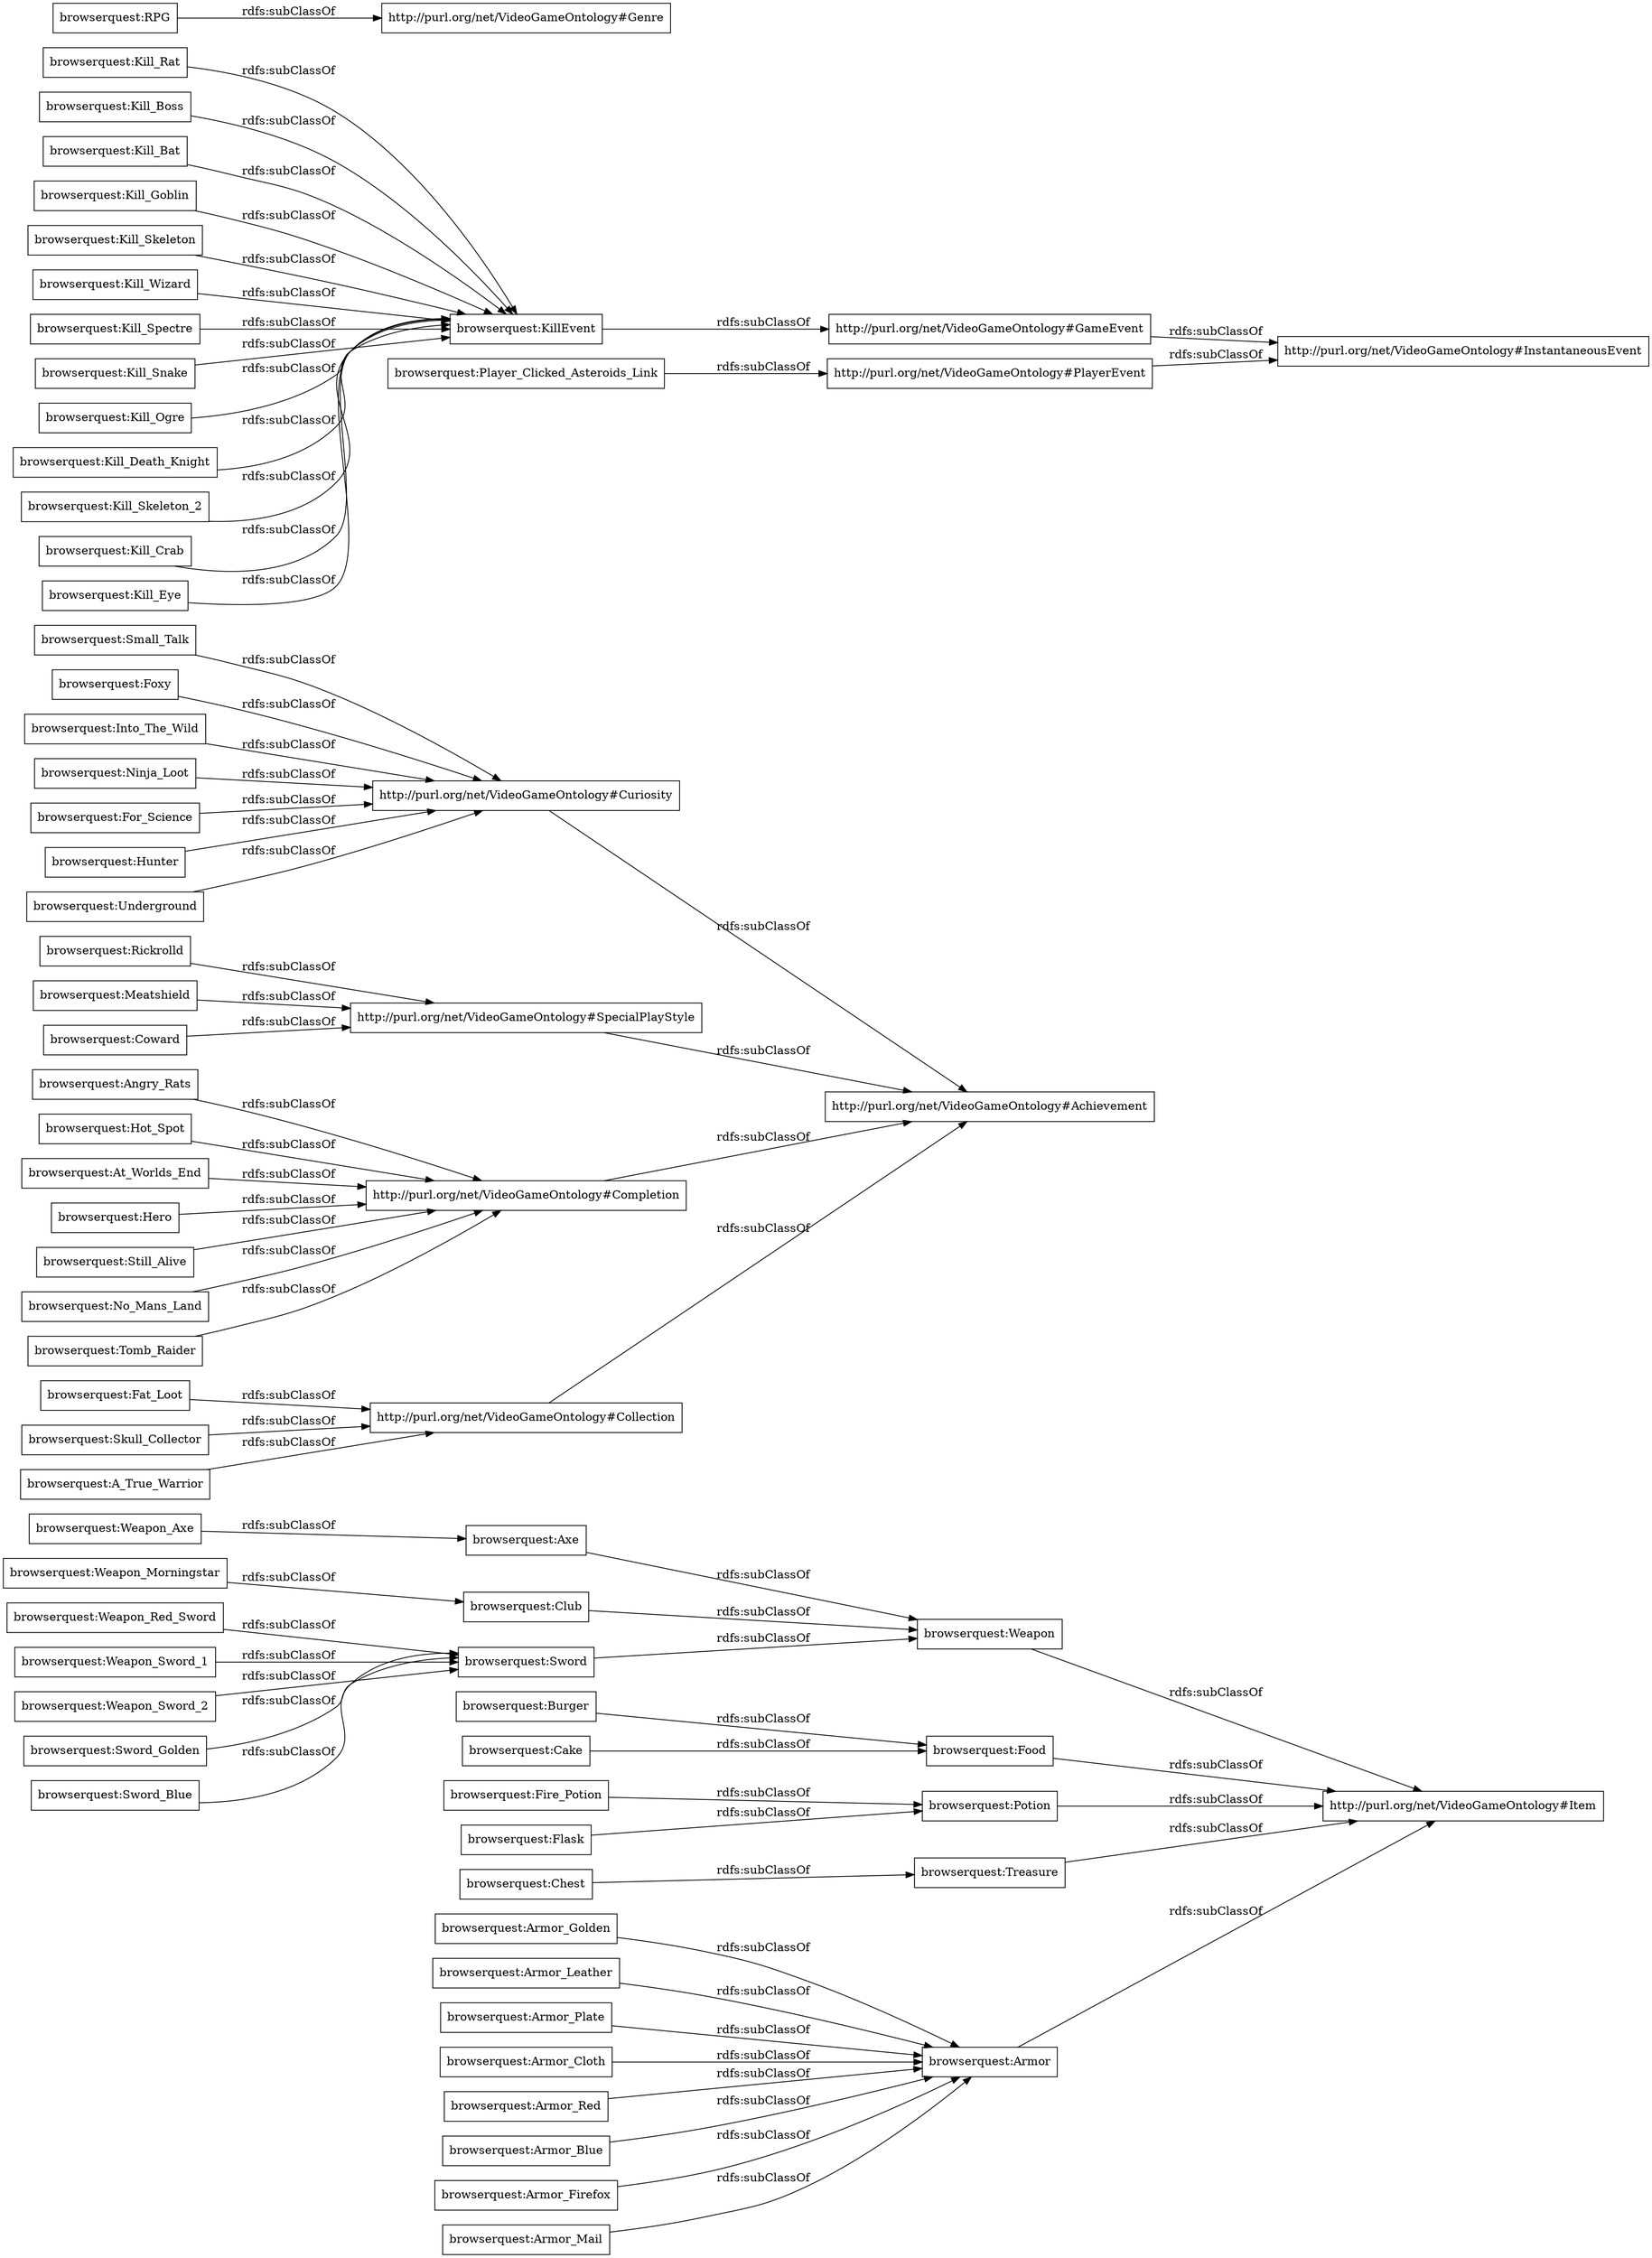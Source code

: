 digraph ar2dtool_diagram { 
rankdir=LR;
size="1000"
node [shape = rectangle, color="black"]; "browserquest:Armor_Golden" "browserquest:Fat_Loot" "browserquest:Kill_Rat" "browserquest:Weapon_Sword_1" "browserquest:Kill_Boss" "browserquest:Armor_Plate" "browserquest:Kill_Bat" "browserquest:Tomb_Raider" "browserquest:Angry_Rats" "browserquest:Armor_Cloth" "browserquest:Fire_Potion" "browserquest:Kill_Goblin" "browserquest:Underground" "browserquest:Coward" "http://purl.org/net/VideoGameOntology#InstantaneousEvent" "http://purl.org/net/VideoGameOntology#Curiosity" "http://purl.org/net/VideoGameOntology#Item" "browserquest:A_True_Warrior" "http://purl.org/net/VideoGameOntology#Genre" "browserquest:Weapon_Sword_2" "browserquest:Rickrolld" "browserquest:Kill_Skeleton" "browserquest:Weapon" "browserquest:Armor_Red" "browserquest:Hot_Spot" "browserquest:Weapon_Axe" "http://purl.org/net/VideoGameOntology#SpecialPlayStyle" "browserquest:Small_Talk" "browserquest:At_Worlds_End" "browserquest:Kill_Wizard" "browserquest:RPG" "browserquest:Sword_Golden" "http://purl.org/net/VideoGameOntology#Achievement" "browserquest:Food" "browserquest:Kill_Spectre" "browserquest:Armor" "http://purl.org/net/VideoGameOntology#Collection" "browserquest:Foxy" "browserquest:Club" "browserquest:Player_Clicked_Asteroids_Link" "browserquest:Flask" "browserquest:Kill_Snake" "browserquest:Sword" "browserquest:Weapon_Morningstar" "http://purl.org/net/VideoGameOntology#PlayerEvent" "browserquest:Into_The_Wild" "browserquest:Kill_Ogre" "browserquest:Kill_Death_Knight" "browserquest:Chest" "browserquest:Ninja_Loot" "browserquest:Armor_Blue" "browserquest:Hero" "browserquest:Potion" "browserquest:Sword_Blue" "browserquest:Still_Alive" "browserquest:Skull_Collector" "browserquest:Axe" "browserquest:Kill_Skeleton_2" "browserquest:Burger" "browserquest:Armor_Firefox" "browserquest:Cake" "browserquest:Armor_Mail" "browserquest:For_Science" "http://purl.org/net/VideoGameOntology#Completion" "browserquest:Meatshield" "browserquest:Kill_Crab" "browserquest:Weapon_Red_Sword" "browserquest:Armor_Leather" "http://purl.org/net/VideoGameOntology#GameEvent" "browserquest:Kill_Eye" "browserquest:Hunter" "browserquest:KillEvent" "browserquest:Treasure" "browserquest:No_Mans_Land" ; /*classes style*/
	"browserquest:Kill_Wizard" -> "browserquest:KillEvent" [ label = "rdfs:subClassOf" ];
	"browserquest:Kill_Crab" -> "browserquest:KillEvent" [ label = "rdfs:subClassOf" ];
	"browserquest:Axe" -> "browserquest:Weapon" [ label = "rdfs:subClassOf" ];
	"browserquest:Sword" -> "browserquest:Weapon" [ label = "rdfs:subClassOf" ];
	"browserquest:Flask" -> "browserquest:Potion" [ label = "rdfs:subClassOf" ];
	"browserquest:Fat_Loot" -> "http://purl.org/net/VideoGameOntology#Collection" [ label = "rdfs:subClassOf" ];
	"browserquest:For_Science" -> "http://purl.org/net/VideoGameOntology#Curiosity" [ label = "rdfs:subClassOf" ];
	"http://purl.org/net/VideoGameOntology#Completion" -> "http://purl.org/net/VideoGameOntology#Achievement" [ label = "rdfs:subClassOf" ];
	"browserquest:Kill_Rat" -> "browserquest:KillEvent" [ label = "rdfs:subClassOf" ];
	"browserquest:At_Worlds_End" -> "http://purl.org/net/VideoGameOntology#Completion" [ label = "rdfs:subClassOf" ];
	"browserquest:Kill_Boss" -> "browserquest:KillEvent" [ label = "rdfs:subClassOf" ];
	"browserquest:Skull_Collector" -> "http://purl.org/net/VideoGameOntology#Collection" [ label = "rdfs:subClassOf" ];
	"browserquest:Kill_Ogre" -> "browserquest:KillEvent" [ label = "rdfs:subClassOf" ];
	"browserquest:Fire_Potion" -> "browserquest:Potion" [ label = "rdfs:subClassOf" ];
	"browserquest:Kill_Skeleton" -> "browserquest:KillEvent" [ label = "rdfs:subClassOf" ];
	"browserquest:Hunter" -> "http://purl.org/net/VideoGameOntology#Curiosity" [ label = "rdfs:subClassOf" ];
	"browserquest:Coward" -> "http://purl.org/net/VideoGameOntology#SpecialPlayStyle" [ label = "rdfs:subClassOf" ];
	"browserquest:Kill_Spectre" -> "browserquest:KillEvent" [ label = "rdfs:subClassOf" ];
	"browserquest:A_True_Warrior" -> "http://purl.org/net/VideoGameOntology#Collection" [ label = "rdfs:subClassOf" ];
	"browserquest:Cake" -> "browserquest:Food" [ label = "rdfs:subClassOf" ];
	"browserquest:Meatshield" -> "http://purl.org/net/VideoGameOntology#SpecialPlayStyle" [ label = "rdfs:subClassOf" ];
	"browserquest:Kill_Goblin" -> "browserquest:KillEvent" [ label = "rdfs:subClassOf" ];
	"browserquest:Sword_Golden" -> "browserquest:Sword" [ label = "rdfs:subClassOf" ];
	"browserquest:No_Mans_Land" -> "http://purl.org/net/VideoGameOntology#Completion" [ label = "rdfs:subClassOf" ];
	"browserquest:Kill_Skeleton_2" -> "browserquest:KillEvent" [ label = "rdfs:subClassOf" ];
	"browserquest:Kill_Eye" -> "browserquest:KillEvent" [ label = "rdfs:subClassOf" ];
	"browserquest:Weapon_Morningstar" -> "browserquest:Club" [ label = "rdfs:subClassOf" ];
	"browserquest:Armor" -> "http://purl.org/net/VideoGameOntology#Item" [ label = "rdfs:subClassOf" ];
	"browserquest:Kill_Snake" -> "browserquest:KillEvent" [ label = "rdfs:subClassOf" ];
	"http://purl.org/net/VideoGameOntology#GameEvent" -> "http://purl.org/net/VideoGameOntology#InstantaneousEvent" [ label = "rdfs:subClassOf" ];
	"browserquest:Player_Clicked_Asteroids_Link" -> "http://purl.org/net/VideoGameOntology#PlayerEvent" [ label = "rdfs:subClassOf" ];
	"browserquest:Kill_Death_Knight" -> "browserquest:KillEvent" [ label = "rdfs:subClassOf" ];
	"browserquest:Armor_Plate" -> "browserquest:Armor" [ label = "rdfs:subClassOf" ];
	"http://purl.org/net/VideoGameOntology#SpecialPlayStyle" -> "http://purl.org/net/VideoGameOntology#Achievement" [ label = "rdfs:subClassOf" ];
	"browserquest:KillEvent" -> "http://purl.org/net/VideoGameOntology#GameEvent" [ label = "rdfs:subClassOf" ];
	"browserquest:Chest" -> "browserquest:Treasure" [ label = "rdfs:subClassOf" ];
	"browserquest:Weapon_Sword_2" -> "browserquest:Sword" [ label = "rdfs:subClassOf" ];
	"browserquest:Tomb_Raider" -> "http://purl.org/net/VideoGameOntology#Completion" [ label = "rdfs:subClassOf" ];
	"browserquest:Armor_Blue" -> "browserquest:Armor" [ label = "rdfs:subClassOf" ];
	"browserquest:Hero" -> "http://purl.org/net/VideoGameOntology#Completion" [ label = "rdfs:subClassOf" ];
	"browserquest:Sword_Blue" -> "browserquest:Sword" [ label = "rdfs:subClassOf" ];
	"browserquest:Treasure" -> "http://purl.org/net/VideoGameOntology#Item" [ label = "rdfs:subClassOf" ];
	"http://purl.org/net/VideoGameOntology#Curiosity" -> "http://purl.org/net/VideoGameOntology#Achievement" [ label = "rdfs:subClassOf" ];
	"browserquest:Into_The_Wild" -> "http://purl.org/net/VideoGameOntology#Curiosity" [ label = "rdfs:subClassOf" ];
	"browserquest:Underground" -> "http://purl.org/net/VideoGameOntology#Curiosity" [ label = "rdfs:subClassOf" ];
	"browserquest:Still_Alive" -> "http://purl.org/net/VideoGameOntology#Completion" [ label = "rdfs:subClassOf" ];
	"browserquest:Armor_Cloth" -> "browserquest:Armor" [ label = "rdfs:subClassOf" ];
	"browserquest:Kill_Bat" -> "browserquest:KillEvent" [ label = "rdfs:subClassOf" ];
	"browserquest:Weapon_Sword_1" -> "browserquest:Sword" [ label = "rdfs:subClassOf" ];
	"browserquest:Burger" -> "browserquest:Food" [ label = "rdfs:subClassOf" ];
	"browserquest:Weapon" -> "http://purl.org/net/VideoGameOntology#Item" [ label = "rdfs:subClassOf" ];
	"browserquest:Potion" -> "http://purl.org/net/VideoGameOntology#Item" [ label = "rdfs:subClassOf" ];
	"browserquest:Food" -> "http://purl.org/net/VideoGameOntology#Item" [ label = "rdfs:subClassOf" ];
	"browserquest:Weapon_Red_Sword" -> "browserquest:Sword" [ label = "rdfs:subClassOf" ];
	"browserquest:Weapon_Axe" -> "browserquest:Axe" [ label = "rdfs:subClassOf" ];
	"browserquest:Rickrolld" -> "http://purl.org/net/VideoGameOntology#SpecialPlayStyle" [ label = "rdfs:subClassOf" ];
	"browserquest:Hot_Spot" -> "http://purl.org/net/VideoGameOntology#Completion" [ label = "rdfs:subClassOf" ];
	"browserquest:Ninja_Loot" -> "http://purl.org/net/VideoGameOntology#Curiosity" [ label = "rdfs:subClassOf" ];
	"browserquest:RPG" -> "http://purl.org/net/VideoGameOntology#Genre" [ label = "rdfs:subClassOf" ];
	"browserquest:Club" -> "browserquest:Weapon" [ label = "rdfs:subClassOf" ];
	"browserquest:Small_Talk" -> "http://purl.org/net/VideoGameOntology#Curiosity" [ label = "rdfs:subClassOf" ];
	"browserquest:Armor_Firefox" -> "browserquest:Armor" [ label = "rdfs:subClassOf" ];
	"http://purl.org/net/VideoGameOntology#Collection" -> "http://purl.org/net/VideoGameOntology#Achievement" [ label = "rdfs:subClassOf" ];
	"browserquest:Armor_Leather" -> "browserquest:Armor" [ label = "rdfs:subClassOf" ];
	"browserquest:Angry_Rats" -> "http://purl.org/net/VideoGameOntology#Completion" [ label = "rdfs:subClassOf" ];
	"browserquest:Armor_Golden" -> "browserquest:Armor" [ label = "rdfs:subClassOf" ];
	"browserquest:Armor_Red" -> "browserquest:Armor" [ label = "rdfs:subClassOf" ];
	"browserquest:Armor_Mail" -> "browserquest:Armor" [ label = "rdfs:subClassOf" ];
	"browserquest:Foxy" -> "http://purl.org/net/VideoGameOntology#Curiosity" [ label = "rdfs:subClassOf" ];
	"http://purl.org/net/VideoGameOntology#PlayerEvent" -> "http://purl.org/net/VideoGameOntology#InstantaneousEvent" [ label = "rdfs:subClassOf" ];

}
